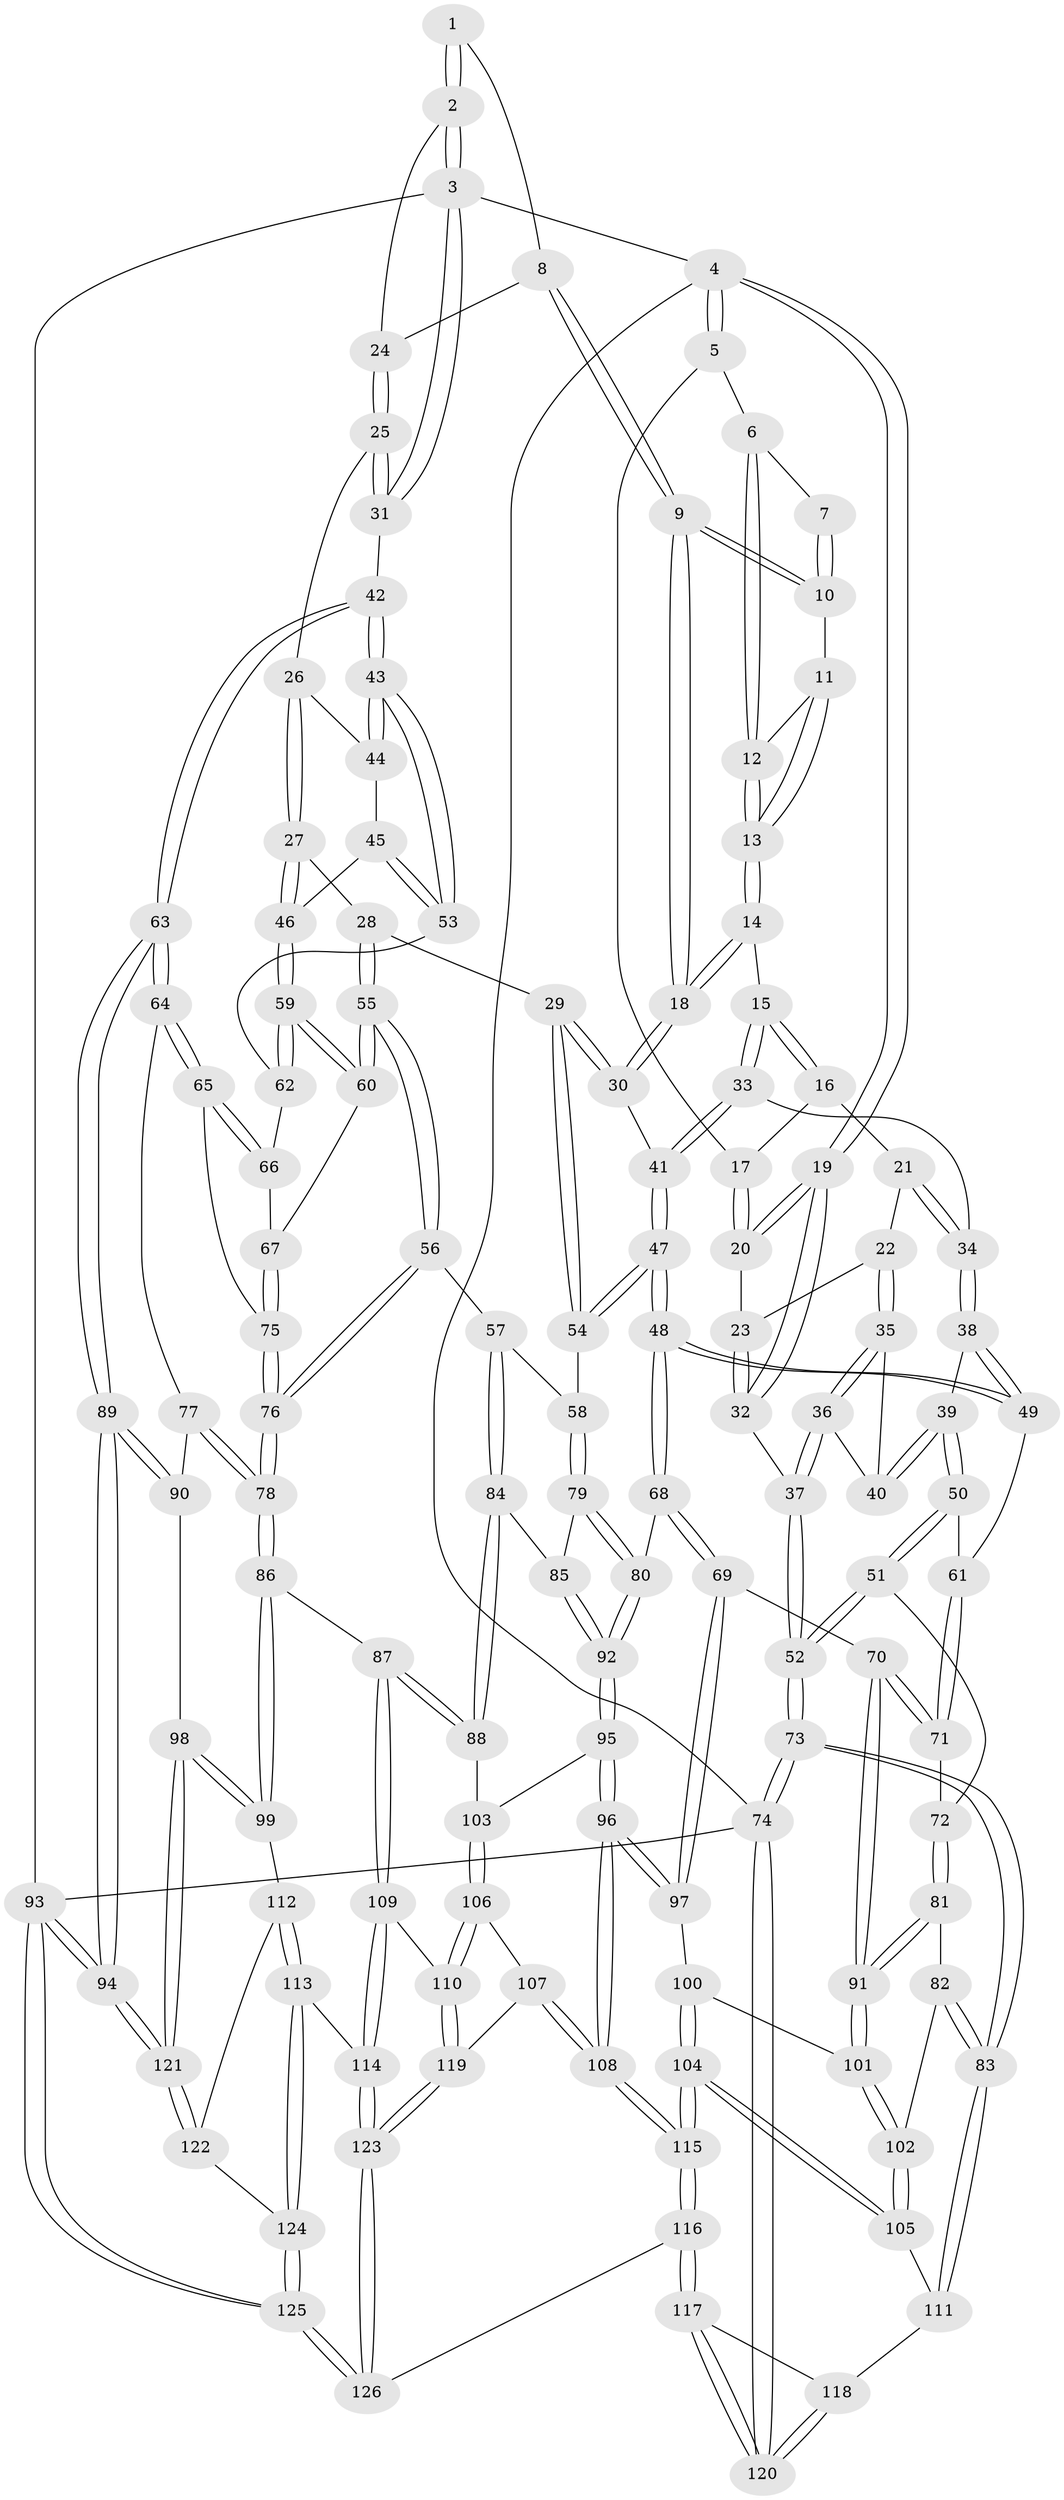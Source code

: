 // Generated by graph-tools (version 1.1) at 2025/03/03/09/25 03:03:24]
// undirected, 126 vertices, 312 edges
graph export_dot {
graph [start="1"]
  node [color=gray90,style=filled];
  1 [pos="+0.7920621930200731+0"];
  2 [pos="+1+0"];
  3 [pos="+1+0"];
  4 [pos="+0+0"];
  5 [pos="+0.27691103577908177+0"];
  6 [pos="+0.41324738324394866+0"];
  7 [pos="+0.6929308667839255+0"];
  8 [pos="+0.7583495782635188+0.12144550995029327"];
  9 [pos="+0.6888293045589821+0.13175792299274938"];
  10 [pos="+0.6611225118354387+0"];
  11 [pos="+0.6299279311350637+0.00894520787795011"];
  12 [pos="+0.4655790965173122+0.03218353363018325"];
  13 [pos="+0.47704942457877686+0.13237817287200235"];
  14 [pos="+0.47680521113774244+0.13828163850869546"];
  15 [pos="+0.422406740869097+0.17488776088731986"];
  16 [pos="+0.2513671814731747+0.04446074130392612"];
  17 [pos="+0.24291702419102434+0.02315545785210762"];
  18 [pos="+0.6321688060706581+0.19999074117619348"];
  19 [pos="+0+0"];
  20 [pos="+0.11901524798835517+0.09006486307256928"];
  21 [pos="+0.21932289998223925+0.20660048781120585"];
  22 [pos="+0.12906653425189998+0.2059717631955416"];
  23 [pos="+0.10849119523854849+0.17437937292515016"];
  24 [pos="+0.8540999813314142+0.12774402890069095"];
  25 [pos="+0.8906515167062358+0.2611755177074507"];
  26 [pos="+0.8705465070035205+0.2895909449817707"];
  27 [pos="+0.7382984720216468+0.35008143125576774"];
  28 [pos="+0.7003063268128762+0.34118071075193024"];
  29 [pos="+0.6700087331595161+0.32997517421576084"];
  30 [pos="+0.6639364345706186+0.3244989851020453"];
  31 [pos="+1+0.23144909668427185"];
  32 [pos="+0+0.09421153306103797"];
  33 [pos="+0.3678033985339621+0.2717641636394857"];
  34 [pos="+0.3223531494561914+0.29371586524765136"];
  35 [pos="+0.12432888794584646+0.21550940341338545"];
  36 [pos="+0+0.3157822355422685"];
  37 [pos="+0+0.3270298242308998"];
  38 [pos="+0.29535294347788277+0.345968654566816"];
  39 [pos="+0.16633453089809394+0.4016621606998962"];
  40 [pos="+0.12822529048721276+0.3607881597570163"];
  41 [pos="+0.5016186333592109+0.37027751558299304"];
  42 [pos="+1+0.49290217152552523"];
  43 [pos="+1+0.4627235679119189"];
  44 [pos="+0.9080645049860958+0.35761620285508394"];
  45 [pos="+0.8803953872596657+0.44641122148805584"];
  46 [pos="+0.7907606431061176+0.46085685435133755"];
  47 [pos="+0.45503313107393106+0.5581713214820051"];
  48 [pos="+0.4460912725437288+0.5628742842279602"];
  49 [pos="+0.36216039637774633+0.5047060256820347"];
  50 [pos="+0.13236596058366484+0.49808648776516934"];
  51 [pos="+0.091878554034367+0.5311135591906426"];
  52 [pos="+0+0.5512223510945077"];
  53 [pos="+0.9468928510066386+0.48563322707125856"];
  54 [pos="+0.5775408600189159+0.5610613133824264"];
  55 [pos="+0.6826851582440499+0.5630084379405068"];
  56 [pos="+0.6485911767195667+0.589260477928995"];
  57 [pos="+0.6419662905897172+0.5924872484443718"];
  58 [pos="+0.5918934488816875+0.5698643208857922"];
  59 [pos="+0.7924405052544962+0.4840900774232513"];
  60 [pos="+0.7863744732797157+0.5185188812241595"];
  61 [pos="+0.2431462528471247+0.5406457352137743"];
  62 [pos="+0.9217171664982944+0.509340986899929"];
  63 [pos="+1+0.5255060195052967"];
  64 [pos="+0.9574241831878079+0.6273066513000898"];
  65 [pos="+0.9140995719974931+0.5924766759510409"];
  66 [pos="+0.9179714249100288+0.5179881124574514"];
  67 [pos="+0.8140924209024132+0.5631968494316626"];
  68 [pos="+0.4183124490020277+0.645648074098789"];
  69 [pos="+0.4066886252685458+0.6558432112494562"];
  70 [pos="+0.2744813404013972+0.6895738076012283"];
  71 [pos="+0.2608782422670837+0.670171499436849"];
  72 [pos="+0.12470917506190034+0.6001191672196842"];
  73 [pos="+0+0.773583257543175"];
  74 [pos="+0+1"];
  75 [pos="+0.8240723844219722+0.593884794959184"];
  76 [pos="+0.8127149944105349+0.6316451440955801"];
  77 [pos="+0.9333903720365735+0.6804347297962032"];
  78 [pos="+0.8125927827788872+0.7398134436794024"];
  79 [pos="+0.564483537832885+0.699653351460755"];
  80 [pos="+0.4580974200532492+0.6823968104226257"];
  81 [pos="+0.11953258910879533+0.7038347791491814"];
  82 [pos="+0.0440259514172024+0.7407677168617772"];
  83 [pos="+0+0.7829657792372682"];
  84 [pos="+0.6815695309599891+0.7243533285322667"];
  85 [pos="+0.5928357441717785+0.7260115184201974"];
  86 [pos="+0.7970662184103883+0.7672918076675769"];
  87 [pos="+0.7388849889873336+0.7755149429085123"];
  88 [pos="+0.7119826280817797+0.7593059596956749"];
  89 [pos="+1+0.7676360845272578"];
  90 [pos="+0.9892324128713805+0.7360222514690723"];
  91 [pos="+0.22885817426991076+0.7639816280475678"];
  92 [pos="+0.5219462466158014+0.7759561378891637"];
  93 [pos="+1+1"];
  94 [pos="+1+1"];
  95 [pos="+0.5234656835452859+0.796908896182715"];
  96 [pos="+0.3991415458606404+0.8658882036805254"];
  97 [pos="+0.3933198123980135+0.8548394884387005"];
  98 [pos="+0.8950959150705662+0.8535944182912766"];
  99 [pos="+0.8722383010959943+0.8409146880409203"];
  100 [pos="+0.24861760223902682+0.7880886686194246"];
  101 [pos="+0.22882917124157875+0.765380177132543"];
  102 [pos="+0.17677623219435032+0.8139757950327248"];
  103 [pos="+0.5555290218852631+0.825435420164792"];
  104 [pos="+0.2696976133739006+0.9991989494506106"];
  105 [pos="+0.14763197840011333+0.853609960814999"];
  106 [pos="+0.5606424022142428+0.8580823635074473"];
  107 [pos="+0.5378072099426527+0.9050171723232738"];
  108 [pos="+0.4018625945445085+0.955303516353204"];
  109 [pos="+0.6972879256665255+0.8770305450072883"];
  110 [pos="+0.6660766397836178+0.8952340372350497"];
  111 [pos="+0.10265085160104001+0.8695935906887213"];
  112 [pos="+0.8008726265684744+0.9335100216199963"];
  113 [pos="+0.7611333708399836+0.9605430553695695"];
  114 [pos="+0.7195981515701338+0.9150743135983166"];
  115 [pos="+0.33201201000501385+1"];
  116 [pos="+0.3236523699856184+1"];
  117 [pos="+0.3066199480149972+1"];
  118 [pos="+0.10219201204900168+0.905752122237184"];
  119 [pos="+0.6134895118403224+0.9744845693620175"];
  120 [pos="+0+1"];
  121 [pos="+1+0.9748659068324272"];
  122 [pos="+0.8282311075509992+0.9619005744807511"];
  123 [pos="+0.6060502995661158+1"];
  124 [pos="+0.7677749045685881+1"];
  125 [pos="+0.7652923067238925+1"];
  126 [pos="+0.6026633244087793+1"];
  1 -- 2;
  1 -- 2;
  1 -- 8;
  2 -- 3;
  2 -- 3;
  2 -- 24;
  3 -- 4;
  3 -- 31;
  3 -- 31;
  3 -- 93;
  4 -- 5;
  4 -- 5;
  4 -- 19;
  4 -- 19;
  4 -- 74;
  5 -- 6;
  5 -- 17;
  6 -- 7;
  6 -- 12;
  6 -- 12;
  7 -- 10;
  7 -- 10;
  8 -- 9;
  8 -- 9;
  8 -- 24;
  9 -- 10;
  9 -- 10;
  9 -- 18;
  9 -- 18;
  10 -- 11;
  11 -- 12;
  11 -- 13;
  11 -- 13;
  12 -- 13;
  12 -- 13;
  13 -- 14;
  13 -- 14;
  14 -- 15;
  14 -- 18;
  14 -- 18;
  15 -- 16;
  15 -- 16;
  15 -- 33;
  15 -- 33;
  16 -- 17;
  16 -- 21;
  17 -- 20;
  17 -- 20;
  18 -- 30;
  18 -- 30;
  19 -- 20;
  19 -- 20;
  19 -- 32;
  19 -- 32;
  20 -- 23;
  21 -- 22;
  21 -- 34;
  21 -- 34;
  22 -- 23;
  22 -- 35;
  22 -- 35;
  23 -- 32;
  23 -- 32;
  24 -- 25;
  24 -- 25;
  25 -- 26;
  25 -- 31;
  25 -- 31;
  26 -- 27;
  26 -- 27;
  26 -- 44;
  27 -- 28;
  27 -- 46;
  27 -- 46;
  28 -- 29;
  28 -- 55;
  28 -- 55;
  29 -- 30;
  29 -- 30;
  29 -- 54;
  29 -- 54;
  30 -- 41;
  31 -- 42;
  32 -- 37;
  33 -- 34;
  33 -- 41;
  33 -- 41;
  34 -- 38;
  34 -- 38;
  35 -- 36;
  35 -- 36;
  35 -- 40;
  36 -- 37;
  36 -- 37;
  36 -- 40;
  37 -- 52;
  37 -- 52;
  38 -- 39;
  38 -- 49;
  38 -- 49;
  39 -- 40;
  39 -- 40;
  39 -- 50;
  39 -- 50;
  41 -- 47;
  41 -- 47;
  42 -- 43;
  42 -- 43;
  42 -- 63;
  42 -- 63;
  43 -- 44;
  43 -- 44;
  43 -- 53;
  43 -- 53;
  44 -- 45;
  45 -- 46;
  45 -- 53;
  45 -- 53;
  46 -- 59;
  46 -- 59;
  47 -- 48;
  47 -- 48;
  47 -- 54;
  47 -- 54;
  48 -- 49;
  48 -- 49;
  48 -- 68;
  48 -- 68;
  49 -- 61;
  50 -- 51;
  50 -- 51;
  50 -- 61;
  51 -- 52;
  51 -- 52;
  51 -- 72;
  52 -- 73;
  52 -- 73;
  53 -- 62;
  54 -- 58;
  55 -- 56;
  55 -- 56;
  55 -- 60;
  55 -- 60;
  56 -- 57;
  56 -- 76;
  56 -- 76;
  57 -- 58;
  57 -- 84;
  57 -- 84;
  58 -- 79;
  58 -- 79;
  59 -- 60;
  59 -- 60;
  59 -- 62;
  59 -- 62;
  60 -- 67;
  61 -- 71;
  61 -- 71;
  62 -- 66;
  63 -- 64;
  63 -- 64;
  63 -- 89;
  63 -- 89;
  64 -- 65;
  64 -- 65;
  64 -- 77;
  65 -- 66;
  65 -- 66;
  65 -- 75;
  66 -- 67;
  67 -- 75;
  67 -- 75;
  68 -- 69;
  68 -- 69;
  68 -- 80;
  69 -- 70;
  69 -- 97;
  69 -- 97;
  70 -- 71;
  70 -- 71;
  70 -- 91;
  70 -- 91;
  71 -- 72;
  72 -- 81;
  72 -- 81;
  73 -- 74;
  73 -- 74;
  73 -- 83;
  73 -- 83;
  74 -- 120;
  74 -- 120;
  74 -- 93;
  75 -- 76;
  75 -- 76;
  76 -- 78;
  76 -- 78;
  77 -- 78;
  77 -- 78;
  77 -- 90;
  78 -- 86;
  78 -- 86;
  79 -- 80;
  79 -- 80;
  79 -- 85;
  80 -- 92;
  80 -- 92;
  81 -- 82;
  81 -- 91;
  81 -- 91;
  82 -- 83;
  82 -- 83;
  82 -- 102;
  83 -- 111;
  83 -- 111;
  84 -- 85;
  84 -- 88;
  84 -- 88;
  85 -- 92;
  85 -- 92;
  86 -- 87;
  86 -- 99;
  86 -- 99;
  87 -- 88;
  87 -- 88;
  87 -- 109;
  87 -- 109;
  88 -- 103;
  89 -- 90;
  89 -- 90;
  89 -- 94;
  89 -- 94;
  90 -- 98;
  91 -- 101;
  91 -- 101;
  92 -- 95;
  92 -- 95;
  93 -- 94;
  93 -- 94;
  93 -- 125;
  93 -- 125;
  94 -- 121;
  94 -- 121;
  95 -- 96;
  95 -- 96;
  95 -- 103;
  96 -- 97;
  96 -- 97;
  96 -- 108;
  96 -- 108;
  97 -- 100;
  98 -- 99;
  98 -- 99;
  98 -- 121;
  98 -- 121;
  99 -- 112;
  100 -- 101;
  100 -- 104;
  100 -- 104;
  101 -- 102;
  101 -- 102;
  102 -- 105;
  102 -- 105;
  103 -- 106;
  103 -- 106;
  104 -- 105;
  104 -- 105;
  104 -- 115;
  104 -- 115;
  105 -- 111;
  106 -- 107;
  106 -- 110;
  106 -- 110;
  107 -- 108;
  107 -- 108;
  107 -- 119;
  108 -- 115;
  108 -- 115;
  109 -- 110;
  109 -- 114;
  109 -- 114;
  110 -- 119;
  110 -- 119;
  111 -- 118;
  112 -- 113;
  112 -- 113;
  112 -- 122;
  113 -- 114;
  113 -- 124;
  113 -- 124;
  114 -- 123;
  114 -- 123;
  115 -- 116;
  115 -- 116;
  116 -- 117;
  116 -- 117;
  116 -- 126;
  117 -- 118;
  117 -- 120;
  117 -- 120;
  118 -- 120;
  118 -- 120;
  119 -- 123;
  119 -- 123;
  121 -- 122;
  121 -- 122;
  122 -- 124;
  123 -- 126;
  123 -- 126;
  124 -- 125;
  124 -- 125;
  125 -- 126;
  125 -- 126;
}
